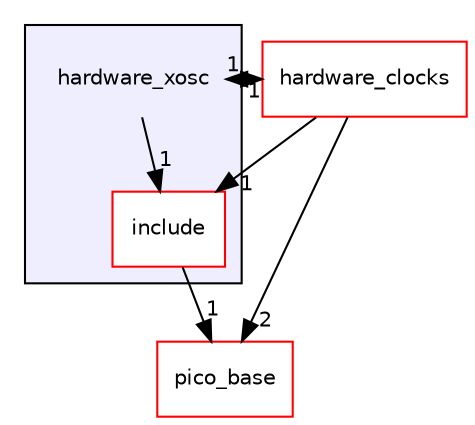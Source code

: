 digraph "hardware_xosc" {
  compound=true
  node [ fontsize="10", fontname="Helvetica"];
  edge [ labelfontsize="10", labelfontname="Helvetica"];
  subgraph clusterdir_10b6a824b05a45ed691e8b2a17c47ec6 {
    graph [ bgcolor="#eeeeff", pencolor="black", label="" URL="dir_10b6a824b05a45ed691e8b2a17c47ec6.html"];
    dir_10b6a824b05a45ed691e8b2a17c47ec6 [shape=plaintext label="hardware_xosc"];
    dir_9a3807b2b83b92081c09de9673ecbee4 [shape=box label="include" color="red" fillcolor="white" style="filled" URL="dir_9a3807b2b83b92081c09de9673ecbee4.html"];
  }
  dir_ee4ba4c32933fd9d1c9bce216e67756d [shape=box label="pico_base" fillcolor="white" style="filled" color="red" URL="dir_ee4ba4c32933fd9d1c9bce216e67756d.html"];
  dir_e2ab24579df028e26784018cb2829bf6 [shape=box label="hardware_clocks" fillcolor="white" style="filled" color="red" URL="dir_e2ab24579df028e26784018cb2829bf6.html"];
  dir_e2ab24579df028e26784018cb2829bf6->dir_ee4ba4c32933fd9d1c9bce216e67756d [headlabel="2", labeldistance=1.5 headhref="dir_000065_000007.html"];
  dir_e2ab24579df028e26784018cb2829bf6->dir_9a3807b2b83b92081c09de9673ecbee4 [headlabel="1", labeldistance=1.5 headhref="dir_000065_000121.html"];
  dir_e2ab24579df028e26784018cb2829bf6->dir_10b6a824b05a45ed691e8b2a17c47ec6 [headlabel="1", labeldistance=1.5 headhref="dir_000065_000120.html"];
  dir_9a3807b2b83b92081c09de9673ecbee4->dir_ee4ba4c32933fd9d1c9bce216e67756d [headlabel="1", labeldistance=1.5 headhref="dir_000121_000007.html"];
  dir_10b6a824b05a45ed691e8b2a17c47ec6->dir_e2ab24579df028e26784018cb2829bf6 [headlabel="1", labeldistance=1.5 headhref="dir_000120_000065.html"];
  dir_10b6a824b05a45ed691e8b2a17c47ec6->dir_9a3807b2b83b92081c09de9673ecbee4 [headlabel="1", labeldistance=1.5 headhref="dir_000120_000121.html"];
}
